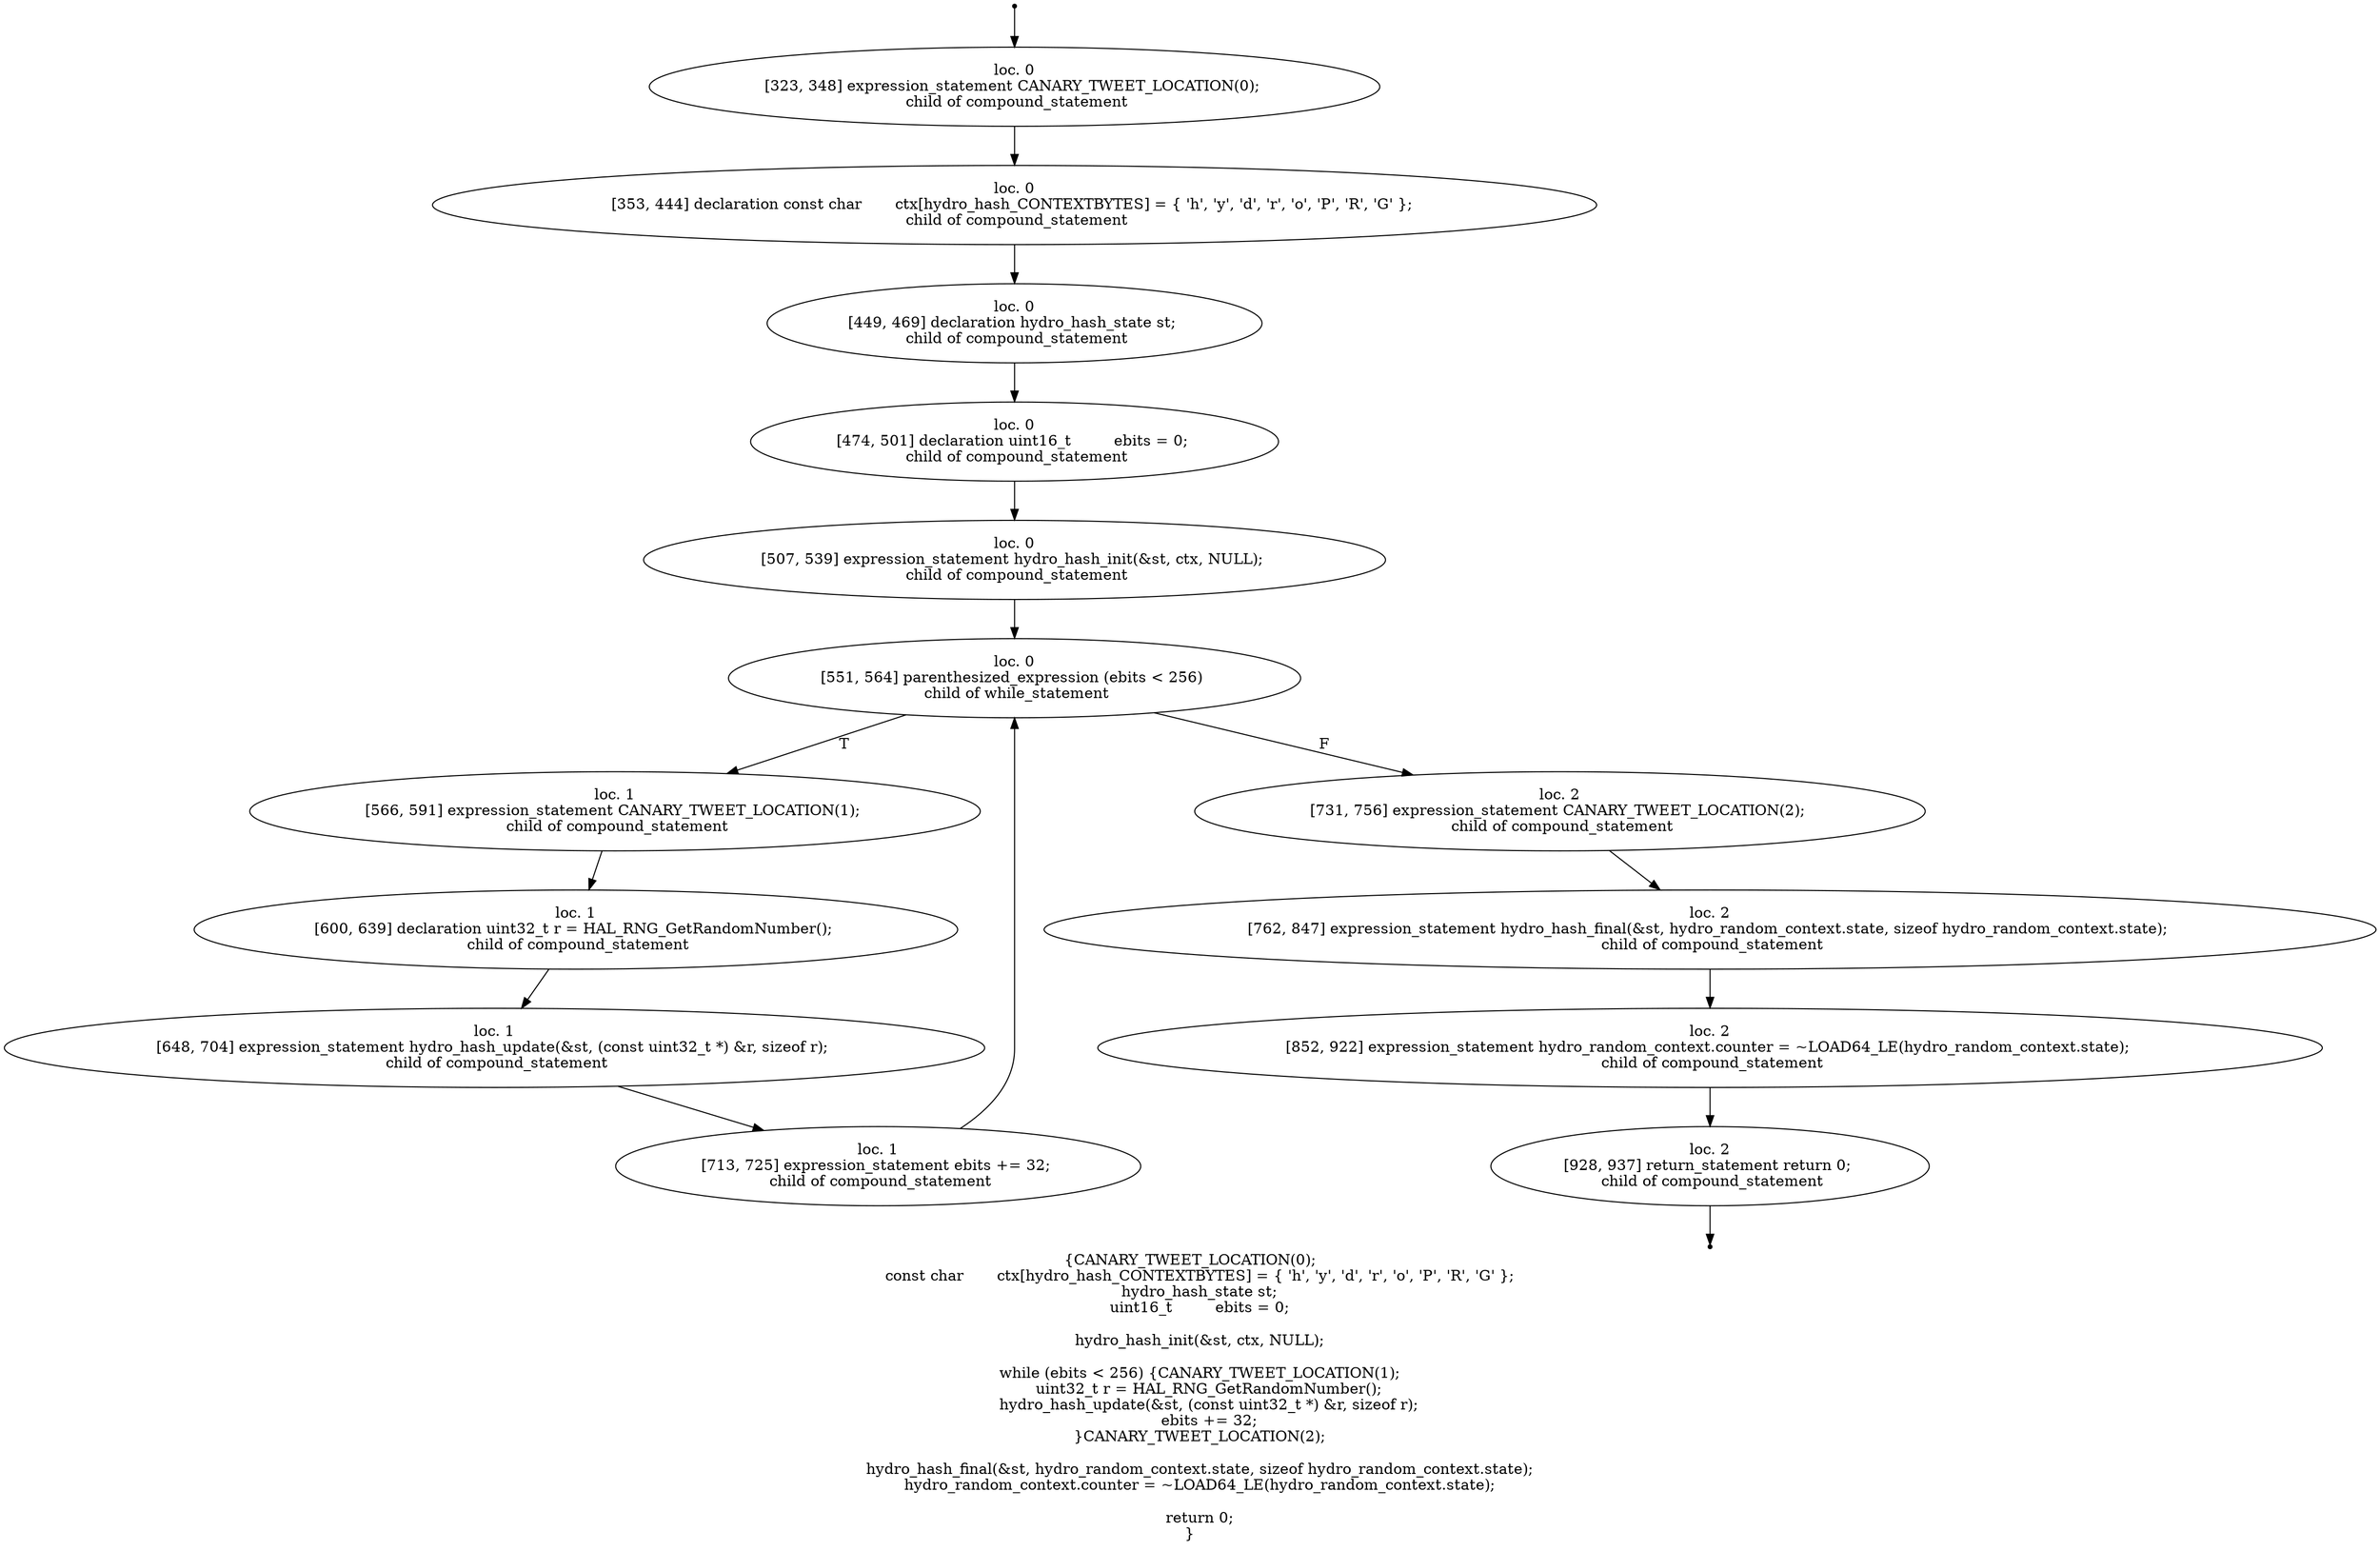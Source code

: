 digraph hydro_random_init_0 {
	initial [shape=point]
	initial -> "loc. 0
[323, 348] expression_statement CANARY_TWEET_LOCATION(0); 
 child of compound_statement"
	final [shape=point]
	"loc. 2
[928, 937] return_statement return 0; 
 child of compound_statement" -> final
	"loc. 0
[323, 348] expression_statement CANARY_TWEET_LOCATION(0); 
 child of compound_statement"
	"loc. 0
[323, 348] expression_statement CANARY_TWEET_LOCATION(0); 
 child of compound_statement" -> "loc. 0
[353, 444] declaration const char       ctx[hydro_hash_CONTEXTBYTES] = { 'h', 'y', 'd', 'r', 'o', 'P', 'R', 'G' }; 
 child of compound_statement"
	"loc. 0
[353, 444] declaration const char       ctx[hydro_hash_CONTEXTBYTES] = { 'h', 'y', 'd', 'r', 'o', 'P', 'R', 'G' }; 
 child of compound_statement"
	"loc. 0
[353, 444] declaration const char       ctx[hydro_hash_CONTEXTBYTES] = { 'h', 'y', 'd', 'r', 'o', 'P', 'R', 'G' }; 
 child of compound_statement" -> "loc. 0
[449, 469] declaration hydro_hash_state st; 
 child of compound_statement"
	"loc. 0
[449, 469] declaration hydro_hash_state st; 
 child of compound_statement"
	"loc. 0
[449, 469] declaration hydro_hash_state st; 
 child of compound_statement" -> "loc. 0
[474, 501] declaration uint16_t         ebits = 0; 
 child of compound_statement"
	"loc. 0
[474, 501] declaration uint16_t         ebits = 0; 
 child of compound_statement"
	"loc. 0
[474, 501] declaration uint16_t         ebits = 0; 
 child of compound_statement" -> "loc. 0
[507, 539] expression_statement hydro_hash_init(&st, ctx, NULL); 
 child of compound_statement"
	"loc. 0
[507, 539] expression_statement hydro_hash_init(&st, ctx, NULL); 
 child of compound_statement"
	"loc. 0
[507, 539] expression_statement hydro_hash_init(&st, ctx, NULL); 
 child of compound_statement" -> "loc. 0
[551, 564] parenthesized_expression (ebits < 256) 
 child of while_statement"
	"loc. 0
[551, 564] parenthesized_expression (ebits < 256) 
 child of while_statement"
	"loc. 0
[551, 564] parenthesized_expression (ebits < 256) 
 child of while_statement" -> "loc. 1
[566, 591] expression_statement CANARY_TWEET_LOCATION(1); 
 child of compound_statement" [label=T]
	"loc. 0
[551, 564] parenthesized_expression (ebits < 256) 
 child of while_statement" -> "loc. 2
[731, 756] expression_statement CANARY_TWEET_LOCATION(2); 
 child of compound_statement" [label=F]
	"loc. 1
[566, 591] expression_statement CANARY_TWEET_LOCATION(1); 
 child of compound_statement"
	"loc. 1
[566, 591] expression_statement CANARY_TWEET_LOCATION(1); 
 child of compound_statement" -> "loc. 1
[600, 639] declaration uint32_t r = HAL_RNG_GetRandomNumber(); 
 child of compound_statement"
	"loc. 2
[731, 756] expression_statement CANARY_TWEET_LOCATION(2); 
 child of compound_statement"
	"loc. 2
[731, 756] expression_statement CANARY_TWEET_LOCATION(2); 
 child of compound_statement" -> "loc. 2
[762, 847] expression_statement hydro_hash_final(&st, hydro_random_context.state, sizeof hydro_random_context.state); 
 child of compound_statement"
	"loc. 1
[713, 725] expression_statement ebits += 32; 
 child of compound_statement"
	"loc. 1
[713, 725] expression_statement ebits += 32; 
 child of compound_statement" -> "loc. 0
[551, 564] parenthesized_expression (ebits < 256) 
 child of while_statement"
	"loc. 1
[600, 639] declaration uint32_t r = HAL_RNG_GetRandomNumber(); 
 child of compound_statement"
	"loc. 1
[600, 639] declaration uint32_t r = HAL_RNG_GetRandomNumber(); 
 child of compound_statement" -> "loc. 1
[648, 704] expression_statement hydro_hash_update(&st, (const uint32_t *) &r, sizeof r); 
 child of compound_statement"
	"loc. 1
[648, 704] expression_statement hydro_hash_update(&st, (const uint32_t *) &r, sizeof r); 
 child of compound_statement"
	"loc. 1
[648, 704] expression_statement hydro_hash_update(&st, (const uint32_t *) &r, sizeof r); 
 child of compound_statement" -> "loc. 1
[713, 725] expression_statement ebits += 32; 
 child of compound_statement"
	"loc. 2
[762, 847] expression_statement hydro_hash_final(&st, hydro_random_context.state, sizeof hydro_random_context.state); 
 child of compound_statement"
	"loc. 2
[762, 847] expression_statement hydro_hash_final(&st, hydro_random_context.state, sizeof hydro_random_context.state); 
 child of compound_statement" -> "loc. 2
[852, 922] expression_statement hydro_random_context.counter = ~LOAD64_LE(hydro_random_context.state); 
 child of compound_statement"
	"loc. 2
[852, 922] expression_statement hydro_random_context.counter = ~LOAD64_LE(hydro_random_context.state); 
 child of compound_statement"
	"loc. 2
[852, 922] expression_statement hydro_random_context.counter = ~LOAD64_LE(hydro_random_context.state); 
 child of compound_statement" -> "loc. 2
[928, 937] return_statement return 0; 
 child of compound_statement"
	"loc. 2
[928, 937] return_statement return 0; 
 child of compound_statement"
	label="{CANARY_TWEET_LOCATION(0);
    const char       ctx[hydro_hash_CONTEXTBYTES] = { 'h', 'y', 'd', 'r', 'o', 'P', 'R', 'G' };
    hydro_hash_state st;
    uint16_t         ebits = 0;

    hydro_hash_init(&st, ctx, NULL);

    while (ebits < 256) {CANARY_TWEET_LOCATION(1);
        uint32_t r = HAL_RNG_GetRandomNumber();
        hydro_hash_update(&st, (const uint32_t *) &r, sizeof r);
        ebits += 32;
    }CANARY_TWEET_LOCATION(2);

    hydro_hash_final(&st, hydro_random_context.state, sizeof hydro_random_context.state);
    hydro_random_context.counter = ~LOAD64_LE(hydro_random_context.state);

    return 0;
}"
}
